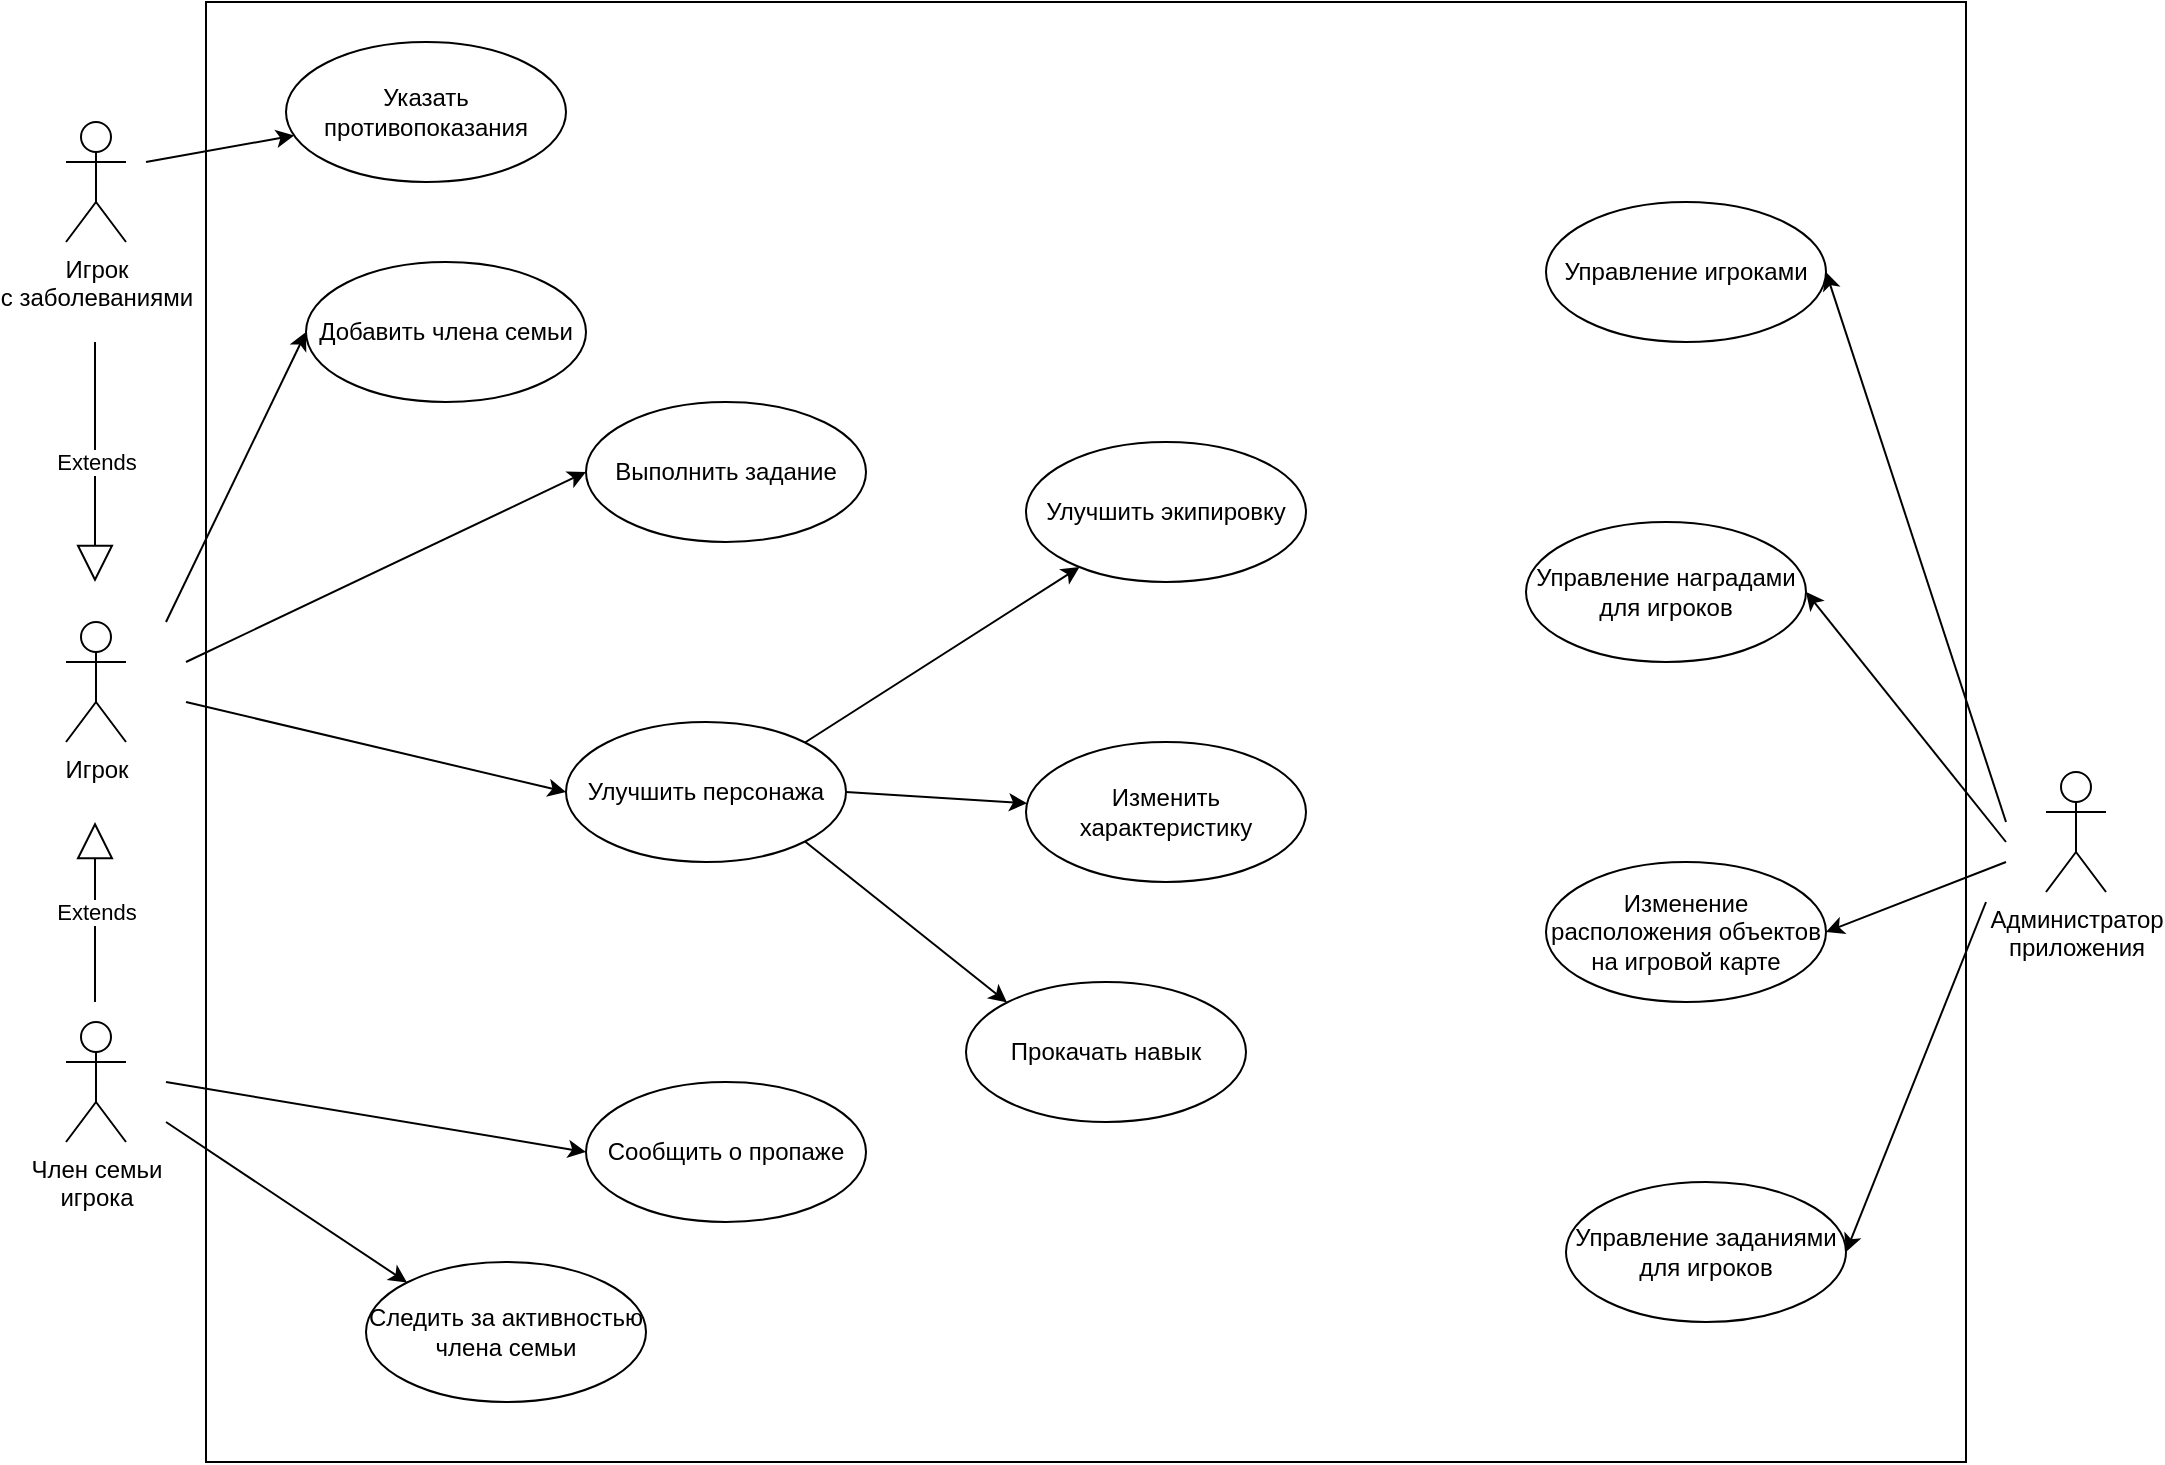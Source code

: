 <mxfile version="24.4.0" type="device">
  <diagram name="Страница — 1" id="PBImTYeV2S7VSkpx_dnX">
    <mxGraphModel dx="1851" dy="533" grid="1" gridSize="10" guides="1" tooltips="1" connect="1" arrows="1" fold="1" page="1" pageScale="1" pageWidth="827" pageHeight="1169" math="0" shadow="0">
      <root>
        <mxCell id="0" />
        <mxCell id="1" parent="0" />
        <mxCell id="Wd5DIuu5vNiK5n4zwcmO-1" value="" style="rounded=0;whiteSpace=wrap;html=1;" vertex="1" parent="1">
          <mxGeometry x="-20" y="10" width="880" height="730" as="geometry" />
        </mxCell>
        <mxCell id="Wd5DIuu5vNiK5n4zwcmO-2" style="rounded=0;orthogonalLoop=1;jettySize=auto;html=1;" edge="1" parent="1" target="Wd5DIuu5vNiK5n4zwcmO-12">
          <mxGeometry relative="1" as="geometry">
            <mxPoint x="-50" y="90" as="sourcePoint" />
          </mxGeometry>
        </mxCell>
        <mxCell id="Wd5DIuu5vNiK5n4zwcmO-3" value="Игрок&lt;div&gt;с заболеваниями&lt;/div&gt;" style="shape=umlActor;verticalLabelPosition=bottom;verticalAlign=top;html=1;" vertex="1" parent="1">
          <mxGeometry x="-90" y="70" width="30" height="60" as="geometry" />
        </mxCell>
        <mxCell id="Wd5DIuu5vNiK5n4zwcmO-4" style="rounded=0;orthogonalLoop=1;jettySize=auto;html=1;entryX=0;entryY=0;entryDx=0;entryDy=0;" edge="1" parent="1" target="Wd5DIuu5vNiK5n4zwcmO-13">
          <mxGeometry relative="1" as="geometry">
            <mxPoint x="-40" y="570" as="sourcePoint" />
          </mxGeometry>
        </mxCell>
        <mxCell id="Wd5DIuu5vNiK5n4zwcmO-5" style="rounded=0;orthogonalLoop=1;jettySize=auto;html=1;entryX=0;entryY=0.5;entryDx=0;entryDy=0;" edge="1" parent="1" target="Wd5DIuu5vNiK5n4zwcmO-23">
          <mxGeometry relative="1" as="geometry">
            <mxPoint x="-40" y="550" as="sourcePoint" />
          </mxGeometry>
        </mxCell>
        <mxCell id="Wd5DIuu5vNiK5n4zwcmO-6" value="Член семьи&lt;div&gt;игрока&lt;/div&gt;" style="shape=umlActor;verticalLabelPosition=bottom;verticalAlign=top;html=1;" vertex="1" parent="1">
          <mxGeometry x="-90" y="520" width="30" height="60" as="geometry" />
        </mxCell>
        <mxCell id="Wd5DIuu5vNiK5n4zwcmO-7" style="rounded=0;orthogonalLoop=1;jettySize=auto;html=1;entryX=1;entryY=0.5;entryDx=0;entryDy=0;" edge="1" parent="1" target="Wd5DIuu5vNiK5n4zwcmO-14">
          <mxGeometry relative="1" as="geometry">
            <mxPoint x="880" y="440" as="sourcePoint" />
          </mxGeometry>
        </mxCell>
        <mxCell id="Wd5DIuu5vNiK5n4zwcmO-8" style="rounded=0;orthogonalLoop=1;jettySize=auto;html=1;entryX=1;entryY=0.5;entryDx=0;entryDy=0;" edge="1" parent="1" target="Wd5DIuu5vNiK5n4zwcmO-22">
          <mxGeometry relative="1" as="geometry">
            <mxPoint x="880" y="420" as="sourcePoint" />
          </mxGeometry>
        </mxCell>
        <mxCell id="Wd5DIuu5vNiK5n4zwcmO-9" value="Администратор&lt;div&gt;приложения&lt;/div&gt;" style="shape=umlActor;verticalLabelPosition=bottom;verticalAlign=top;html=1;" vertex="1" parent="1">
          <mxGeometry x="900" y="395" width="30" height="60" as="geometry" />
        </mxCell>
        <mxCell id="Wd5DIuu5vNiK5n4zwcmO-10" value="Выполнить задание" style="ellipse;whiteSpace=wrap;html=1;" vertex="1" parent="1">
          <mxGeometry x="170" y="210" width="140" height="70" as="geometry" />
        </mxCell>
        <mxCell id="Wd5DIuu5vNiK5n4zwcmO-12" value="Указать противопоказания" style="ellipse;whiteSpace=wrap;html=1;" vertex="1" parent="1">
          <mxGeometry x="20" y="30" width="140" height="70" as="geometry" />
        </mxCell>
        <mxCell id="Wd5DIuu5vNiK5n4zwcmO-13" value="Следить за активностью члена семьи" style="ellipse;whiteSpace=wrap;html=1;" vertex="1" parent="1">
          <mxGeometry x="60" y="640" width="140" height="70" as="geometry" />
        </mxCell>
        <mxCell id="Wd5DIuu5vNiK5n4zwcmO-14" value="Изменение расположения объектов на игровой карте" style="ellipse;whiteSpace=wrap;html=1;" vertex="1" parent="1">
          <mxGeometry x="650" y="440" width="140" height="70" as="geometry" />
        </mxCell>
        <mxCell id="Wd5DIuu5vNiK5n4zwcmO-32" style="rounded=0;orthogonalLoop=1;jettySize=auto;html=1;exitX=1;exitY=0;exitDx=0;exitDy=0;" edge="1" parent="1" source="Wd5DIuu5vNiK5n4zwcmO-15" target="Wd5DIuu5vNiK5n4zwcmO-30">
          <mxGeometry relative="1" as="geometry" />
        </mxCell>
        <mxCell id="Wd5DIuu5vNiK5n4zwcmO-33" style="rounded=0;orthogonalLoop=1;jettySize=auto;html=1;exitX=1;exitY=0.5;exitDx=0;exitDy=0;" edge="1" parent="1" source="Wd5DIuu5vNiK5n4zwcmO-15" target="Wd5DIuu5vNiK5n4zwcmO-31">
          <mxGeometry relative="1" as="geometry" />
        </mxCell>
        <mxCell id="Wd5DIuu5vNiK5n4zwcmO-35" style="rounded=0;orthogonalLoop=1;jettySize=auto;html=1;exitX=1;exitY=1;exitDx=0;exitDy=0;entryX=0;entryY=0;entryDx=0;entryDy=0;" edge="1" parent="1" source="Wd5DIuu5vNiK5n4zwcmO-15" target="Wd5DIuu5vNiK5n4zwcmO-34">
          <mxGeometry relative="1" as="geometry" />
        </mxCell>
        <mxCell id="Wd5DIuu5vNiK5n4zwcmO-15" value="Улучшить персонажа" style="ellipse;whiteSpace=wrap;html=1;" vertex="1" parent="1">
          <mxGeometry x="160" y="370" width="140" height="70" as="geometry" />
        </mxCell>
        <mxCell id="Wd5DIuu5vNiK5n4zwcmO-16" style="rounded=0;orthogonalLoop=1;jettySize=auto;html=1;entryX=0;entryY=0.5;entryDx=0;entryDy=0;" edge="1" parent="1" target="Wd5DIuu5vNiK5n4zwcmO-10">
          <mxGeometry relative="1" as="geometry">
            <mxPoint x="-30" y="340" as="sourcePoint" />
          </mxGeometry>
        </mxCell>
        <mxCell id="Wd5DIuu5vNiK5n4zwcmO-17" style="rounded=0;orthogonalLoop=1;jettySize=auto;html=1;entryX=0;entryY=0.5;entryDx=0;entryDy=0;" edge="1" parent="1" target="Wd5DIuu5vNiK5n4zwcmO-15">
          <mxGeometry relative="1" as="geometry">
            <mxPoint x="-30" y="360" as="sourcePoint" />
          </mxGeometry>
        </mxCell>
        <mxCell id="Wd5DIuu5vNiK5n4zwcmO-19" style="rounded=0;orthogonalLoop=1;jettySize=auto;html=1;entryX=0;entryY=0.5;entryDx=0;entryDy=0;" edge="1" parent="1" target="Wd5DIuu5vNiK5n4zwcmO-24">
          <mxGeometry relative="1" as="geometry">
            <mxPoint x="-40" y="320" as="sourcePoint" />
          </mxGeometry>
        </mxCell>
        <mxCell id="Wd5DIuu5vNiK5n4zwcmO-20" value="Игрок" style="shape=umlActor;verticalLabelPosition=bottom;verticalAlign=top;html=1;" vertex="1" parent="1">
          <mxGeometry x="-90" y="320" width="30" height="60" as="geometry" />
        </mxCell>
        <mxCell id="Wd5DIuu5vNiK5n4zwcmO-21" value="Extends" style="endArrow=block;endSize=16;endFill=0;html=1;rounded=0;" edge="1" parent="1">
          <mxGeometry width="160" relative="1" as="geometry">
            <mxPoint x="-75.5" y="180" as="sourcePoint" />
            <mxPoint x="-75.5" y="300" as="targetPoint" />
          </mxGeometry>
        </mxCell>
        <mxCell id="Wd5DIuu5vNiK5n4zwcmO-22" value="Управление игроками" style="ellipse;whiteSpace=wrap;html=1;" vertex="1" parent="1">
          <mxGeometry x="650" y="110" width="140" height="70" as="geometry" />
        </mxCell>
        <mxCell id="Wd5DIuu5vNiK5n4zwcmO-23" value="Сообщить о пропаже" style="ellipse;whiteSpace=wrap;html=1;" vertex="1" parent="1">
          <mxGeometry x="170" y="550" width="140" height="70" as="geometry" />
        </mxCell>
        <mxCell id="Wd5DIuu5vNiK5n4zwcmO-24" value="Добавить члена семьи" style="ellipse;whiteSpace=wrap;html=1;" vertex="1" parent="1">
          <mxGeometry x="30" y="140" width="140" height="70" as="geometry" />
        </mxCell>
        <mxCell id="Wd5DIuu5vNiK5n4zwcmO-25" value="Extends" style="endArrow=block;endSize=16;endFill=0;html=1;rounded=0;" edge="1" parent="1">
          <mxGeometry width="160" relative="1" as="geometry">
            <mxPoint x="-75.5" y="510" as="sourcePoint" />
            <mxPoint x="-75.5" y="420" as="targetPoint" />
          </mxGeometry>
        </mxCell>
        <mxCell id="Wd5DIuu5vNiK5n4zwcmO-26" value="Управление наградами для игроков" style="ellipse;whiteSpace=wrap;html=1;" vertex="1" parent="1">
          <mxGeometry x="640" y="270" width="140" height="70" as="geometry" />
        </mxCell>
        <mxCell id="Wd5DIuu5vNiK5n4zwcmO-27" style="rounded=0;orthogonalLoop=1;jettySize=auto;html=1;entryX=1;entryY=0.5;entryDx=0;entryDy=0;" edge="1" parent="1" target="Wd5DIuu5vNiK5n4zwcmO-26">
          <mxGeometry relative="1" as="geometry">
            <mxPoint x="880" y="430" as="sourcePoint" />
            <mxPoint x="620" y="355" as="targetPoint" />
          </mxGeometry>
        </mxCell>
        <mxCell id="Wd5DIuu5vNiK5n4zwcmO-28" value="Управление заданиями для игроков" style="ellipse;whiteSpace=wrap;html=1;" vertex="1" parent="1">
          <mxGeometry x="660" y="600" width="140" height="70" as="geometry" />
        </mxCell>
        <mxCell id="Wd5DIuu5vNiK5n4zwcmO-29" style="rounded=0;orthogonalLoop=1;jettySize=auto;html=1;entryX=1;entryY=0.5;entryDx=0;entryDy=0;" edge="1" parent="1" target="Wd5DIuu5vNiK5n4zwcmO-28">
          <mxGeometry relative="1" as="geometry">
            <mxPoint x="870" y="460" as="sourcePoint" />
            <mxPoint x="650" y="582.5" as="targetPoint" />
          </mxGeometry>
        </mxCell>
        <mxCell id="Wd5DIuu5vNiK5n4zwcmO-30" value="Улучшить экипировку" style="ellipse;whiteSpace=wrap;html=1;" vertex="1" parent="1">
          <mxGeometry x="390" y="230" width="140" height="70" as="geometry" />
        </mxCell>
        <mxCell id="Wd5DIuu5vNiK5n4zwcmO-31" value="Изменить характеристику" style="ellipse;whiteSpace=wrap;html=1;" vertex="1" parent="1">
          <mxGeometry x="390" y="380" width="140" height="70" as="geometry" />
        </mxCell>
        <mxCell id="Wd5DIuu5vNiK5n4zwcmO-34" value="Прокачать навык" style="ellipse;whiteSpace=wrap;html=1;" vertex="1" parent="1">
          <mxGeometry x="360" y="500" width="140" height="70" as="geometry" />
        </mxCell>
      </root>
    </mxGraphModel>
  </diagram>
</mxfile>
